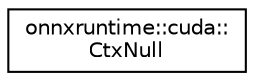 digraph "Graphical Class Hierarchy"
{
  edge [fontname="Helvetica",fontsize="10",labelfontname="Helvetica",labelfontsize="10"];
  node [fontname="Helvetica",fontsize="10",shape=record];
  rankdir="LR";
  Node0 [label="onnxruntime::cuda::\lCtxNull",height=0.2,width=0.4,color="black", fillcolor="white", style="filled",URL="$structonnxruntime_1_1cuda_1_1CtxNull.html"];
}
